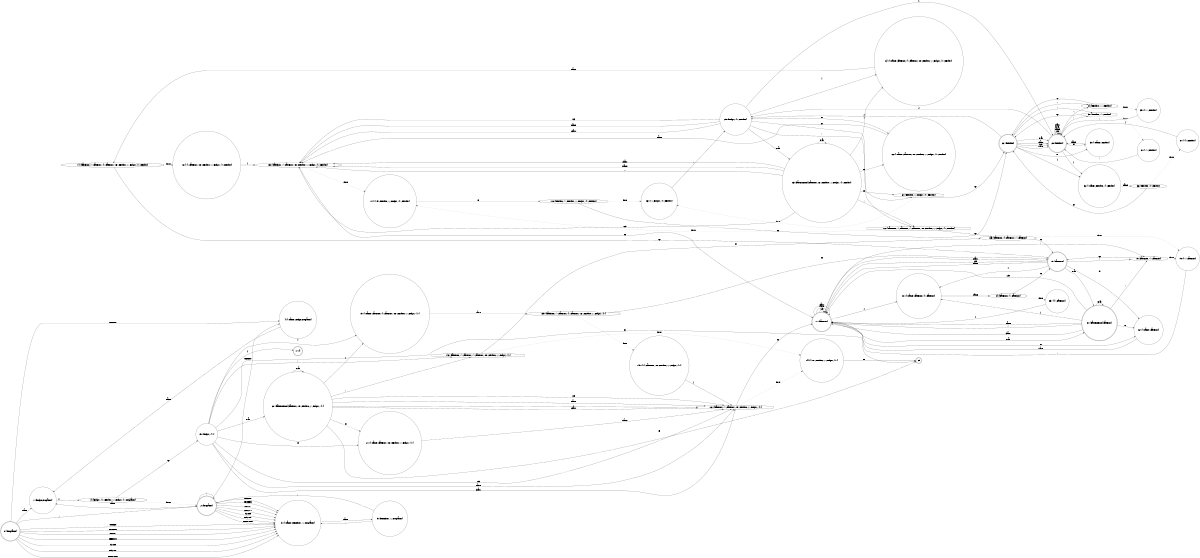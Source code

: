 digraph {
rankdir=LR;
size="8,5";
node [shape = circle, color = black];
1 [label="1 - [Body_0,Program_1]"];
3 [label="3 - [<Name>,ItemList_1,<;>,Program_1]"];
4 [label="4 - [<Name>,Body_0,Program_1]"];
5 [label="5 - [ItemList_1,<;>,Program_1]"];
15 [label="15 - [Body_1,<}>]"];
19 [label="19 - [<Name>,Pattern_0,<]>,Pattern_1,<=>,Result_0,<;>,Body_1,<}>]"];
20 [label="20 - [PatternTerm_4,Pattern_1,<=>,Result_0,<;>,Body_1,<}>]"];
21 [label="21 - [<Name>,Pattern_1,<=>,Result_0,<;>,Body_1,<}>]"];
29 [label="29 - [Body_1,<}>,Result_1]"];
31 [label="31 - [<)>,Result_1]"];
32 [label="32 - [<Name>,Result_0,<]>,Result_1]"];
33 [label="33 - [<Name>,Result_1]"];
35 [label="35 - [<>>,Result_1]"];
37 [label="37 - [<]>,Result_1]"];
64 [label="64 - [<Name>,Pattern_0,<]>,Pattern_1,<=>,Result_0,<;>,Body_1,<}>,Result_1]"];
65 [label="65 - [PatternTerm_4,Pattern_1,<=>,Result_0,<;>,Body_1,<}>,Result_1]"];
66 [label="66 - [<Name>,Pattern_1,<=>,Result_0,<;>,Body_1,<}>,Result_1]"];
68 [label="68 - [<;>,Body_1,<}>,Result_1]"];
76 [label="76 - [<]>,Pattern_1,<=>,Result_0,<;>,Body_1,<}>,Result_1]"];
79 [label="79 - [<)>,Pattern_1]"];
80 [label="80 - [<Name>,Pattern_0,<]>,Pattern_1]"];
82 [label="82 - [<Name>,Pattern_1]"];
85 [label="85 - [<]>,Pattern_1]"];
114 [label="114 - [<=>,Result_0,<;>,Body_1,<}>,Result_1]"];
140 [label="140 - [<]>,Pattern_1,<=>,Result_0,<;>,Body_1,<}>]"];
144 [label="144 - [<=>,Result_0,<;>,Body_1,<}>]"];
node [shape = octagon];
14 [label="14 - [Body_1,<}>,Result_1,<;>,Body_1,<}>,Program_1]"];
30 [label="30 - [Result_0,<)>,Result_1]"];
34 [label="34 - [Result_0,<>>,Result_1]"];
36 [label="36 - [Result_0,<]>,Result_1]"];
67 [label="67 - [Result_0,<;>,Body_1,<}>,Result_1]"];
74 [label="74 - [Pattern_0,<)>,Pattern_1,<]>,Pattern_1,<=>,Result_0,<;>,Body_1,<}>,Result_1]"];
78 [label="78 - [Pattern_0,<)>,Pattern_1]"];
84 [label="84 - [Pattern_0,<]>,Pattern_1]"];
112 [label="112 - [Pattern_0,<)>,Pattern_1,<)>,Pattern_1,<=>,Result_0,<;>,Body_1,<}>,Result_1]"];
118 [label="118 - [Result_0,<)>,Result_1,<;>,Body_1,<}>,Result_1]"];
125 [label="125 - [Pattern_0,<]>,Pattern_1,<)>,Pattern_1]"];
130 [label="130 - [Pattern_1,<)>,Pattern_1,<=>,Result_0,<;>,Body_1,<}>,Result_1]"];
139 [label="139 - [Pattern_0,<)>,Pattern_1,<]>,Pattern_1,<=>,Result_0,<;>,Body_1,<}>]"];
142 [label="142 - [Pattern_0,<)>,Pattern_1,<)>,Pattern_1,<=>,Result_0,<;>,Body_1,<}>]"];
161 [label="161 - [Pattern_1,<)>,Pattern_1,<=>,Result_0,<;>,Body_1,<}>]"];
node [shape = doublecircle];
0 [label="0 - [Program_0]"];
2 [label="2 - [Program_1]"];
17 [label="17 - []"];
26 [label="26 - [Result_0]"];
28 [label="28 - [Result_1]"];
75 [label="75 - [Pattern_0]"];
77 [label="77 - [Pattern_1]"];
81 [label="81 - [PatternTerm_4,Pattern_1]"];
0 -> 1 [ label = "Name", color = "black" ];
0 -> 2 [ label = ";", color = "black" ];
0 -> 3 [ label = "$EXTERN", color = "black" ];
0 -> 3 [ label = "$ENUM", color = "black" ];
0 -> 3 [ label = "$EENUM", color = "black" ];
0 -> 3 [ label = "$SWAP", color = "black" ];
0 -> 3 [ label = "$ESWAP", color = "black" ];
0 -> 3 [ label = "$FORWARD", color = "black" ];
0 -> 3 [ label = "$LABEL", color = "black" ];
0 -> 4 [ label = "$ENTRY", color = "black" ];
1 -> 14 [ label = "{", color = "black" ];
2 -> 1 [ label = "Name", color = "black" ];
2 -> 2 [ label = ";", color = "black" ];
2 -> 3 [ label = "$EXTERN", color = "black" ];
2 -> 3 [ label = "$ENUM", color = "black" ];
2 -> 3 [ label = "$EENUM", color = "black" ];
2 -> 3 [ label = "$SWAP", color = "black" ];
2 -> 3 [ label = "$ESWAP", color = "black" ];
2 -> 3 [ label = "$FORWARD", color = "black" ];
2 -> 3 [ label = "$LABEL", color = "black" ];
2 -> 4 [ label = "$ENTRY", color = "black" ];
3 -> 5 [ label = "Name", color = "black" ];
4 -> 1 [ label = "Name", color = "black" ];
5 -> 3 [ label = ",", color = "black" ];
5 -> 2 [ label = ";", color = "black" ];
15 -> 161 [ label = "123", color = "black" ];
15 -> 161 [ label = "Name", color = "black" ];
15 -> 17 [ label = "}", color = "black" ];
15 -> 142 [ label = "(", color = "black" ];
15 -> 19 [ label = "[", color = "black" ];
15 -> 20 [ label = "e.Var", color = "black" ];
15 -> 21 [ label = "#", color = "black" ];
15 -> 161 [ label = "'chars'", color = "black" ];
15 -> 25 [ label = "=", color = "black" ];
14 -> 15 [label="up"];
14 -> 2 [style=dotted, label="down"];
19 -> 139 [ label = "Name", color = "black" ];
20 -> 161 [ label = "123", color = "black" ];
20 -> 161 [ label = "Name", color = "black" ];
20 -> 142 [ label = "(", color = "black" ];
20 -> 19 [ label = "[", color = "black" ];
20 -> 20 [ label = "e.Var", color = "black" ];
20 -> 161 [ label = "^", color = "black" ];
20 -> 21 [ label = "#", color = "black" ];
20 -> 161 [ label = "'chars'", color = "black" ];
20 -> 25 [ label = "=", color = "black" ];
21 -> 161 [ label = "Name", color = "black" ];
26 -> 28 [ label = "123", color = "black" ];
26 -> 28 [ label = "Name", color = "black" ];
26 -> 29 [ label = "{", color = "black" ];
26 -> 30 [ label = "(", color = "black" ];
26 -> 32 [ label = "[", color = "black" ];
26 -> 28 [ label = "e.Var", color = "black" ];
26 -> 33 [ label = "#", color = "black" ];
26 -> 28 [ label = "'chars'", color = "black" ];
26 -> 34 [ label = "<", color = "black" ];
28 -> 28 [ label = "123", color = "black" ];
28 -> 28 [ label = "Name", color = "black" ];
28 -> 29 [ label = "{", color = "black" ];
28 -> 30 [ label = "(", color = "black" ];
28 -> 32 [ label = "[", color = "black" ];
28 -> 28 [ label = "e.Var", color = "black" ];
28 -> 33 [ label = "#", color = "black" ];
28 -> 28 [ label = "'chars'", color = "black" ];
28 -> 34 [ label = "<", color = "black" ];
29 -> 130 [ label = "123", color = "black" ];
29 -> 130 [ label = "Name", color = "black" ];
29 -> 28 [ label = "}", color = "black" ];
29 -> 112 [ label = "(", color = "black" ];
29 -> 64 [ label = "[", color = "black" ];
29 -> 65 [ label = "e.Var", color = "black" ];
29 -> 66 [ label = "#", color = "black" ];
29 -> 130 [ label = "'chars'", color = "black" ];
29 -> 67 [ label = "=", color = "black" ];
31 -> 28 [ label = ")", color = "black" ];
30 -> 26 [label="up"];
30 -> 31 [style=dotted, label="down"];
32 -> 36 [ label = "Name", color = "black" ];
33 -> 28 [ label = "Name", color = "black" ];
35 -> 28 [ label = ">", color = "black" ];
34 -> 26 [label="up"];
34 -> 35 [style=dotted, label="down"];
37 -> 28 [ label = "]", color = "black" ];
36 -> 26 [label="up"];
36 -> 37 [style=dotted, label="down"];
64 -> 74 [ label = "Name", color = "black" ];
65 -> 130 [ label = "123", color = "black" ];
65 -> 130 [ label = "Name", color = "black" ];
65 -> 112 [ label = "(", color = "black" ];
65 -> 64 [ label = "[", color = "black" ];
65 -> 65 [ label = "e.Var", color = "black" ];
65 -> 130 [ label = "^", color = "black" ];
65 -> 66 [ label = "#", color = "black" ];
65 -> 130 [ label = "'chars'", color = "black" ];
65 -> 67 [ label = "=", color = "black" ];
66 -> 130 [ label = "Name", color = "black" ];
68 -> 29 [ label = ";", color = "black" ];
67 -> 26 [label="up"];
67 -> 68 [style=dotted, label="down"];
75 -> 77 [ label = "123", color = "black" ];
75 -> 77 [ label = "Name", color = "black" ];
75 -> 78 [ label = "(", color = "black" ];
75 -> 80 [ label = "[", color = "black" ];
75 -> 81 [ label = "e.Var", color = "black" ];
75 -> 82 [ label = "#", color = "black" ];
75 -> 77 [ label = "'chars'", color = "black" ];
76 -> 130 [ label = "]", color = "black" ];
74 -> 75 [label="up"];
74 -> 76 [style=dotted, label="down"];
77 -> 77 [ label = "123", color = "black" ];
77 -> 77 [ label = "Name", color = "black" ];
77 -> 78 [ label = "(", color = "black" ];
77 -> 80 [ label = "[", color = "black" ];
77 -> 81 [ label = "e.Var", color = "black" ];
77 -> 82 [ label = "#", color = "black" ];
77 -> 77 [ label = "'chars'", color = "black" ];
79 -> 77 [ label = ")", color = "black" ];
78 -> 75 [label="up"];
78 -> 79 [style=dotted, label="down"];
80 -> 84 [ label = "Name", color = "black" ];
81 -> 77 [ label = "123", color = "black" ];
81 -> 77 [ label = "Name", color = "black" ];
81 -> 78 [ label = "(", color = "black" ];
81 -> 80 [ label = "[", color = "black" ];
81 -> 81 [ label = "e.Var", color = "black" ];
81 -> 77 [ label = "^", color = "black" ];
81 -> 82 [ label = "#", color = "black" ];
81 -> 77 [ label = "'chars'", color = "black" ];
82 -> 77 [ label = "Name", color = "black" ];
85 -> 77 [ label = "]", color = "black" ];
84 -> 75 [label="up"];
84 -> 85 [style=dotted, label="down"];
114 -> 118 [ label = "=", color = "black" ];
112 -> 125 [label="up"];
112 -> 114 [style=dotted, label="down"];
118 -> 26 [label="up"];
118 -> 68 [style=dotted, label="down"];
125 -> 75 [label="up"];
125 -> 79 [style=dotted, label="down"];
130 -> 77 [label="up"];
130 -> 114 [style=dotted, label="down"];
140 -> 161 [ label = "]", color = "black" ];
139 -> 75 [label="up"];
139 -> 140 [style=dotted, label="down"];
144 -> 25 [ label = "=", color = "black" ];
142 -> 125 [label="up"];
142 -> 144 [style=dotted, label="down"];
161 -> 77 [label="up"];
161 -> 144 [style=dotted, label="down"];
}
